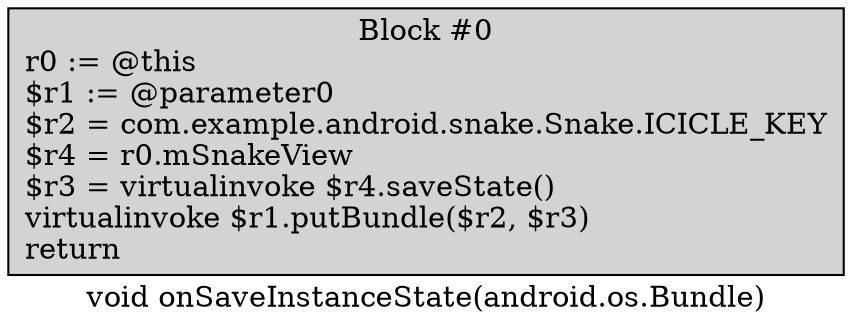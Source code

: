 digraph "void onSaveInstanceState(android.os.Bundle)" {
    label = "void onSaveInstanceState(android.os.Bundle)";
    node [shape = box];
    "0" [style = filled,fillcolor = lightgray,label = "Block #0\nr0 := @this\l$r1 := @parameter0\l$r2 = com.example.android.snake.Snake.ICICLE_KEY\l$r4 = r0.mSnakeView\l$r3 = virtualinvoke $r4.saveState()\lvirtualinvoke $r1.putBundle($r2, $r3)\lreturn\l",];
}

